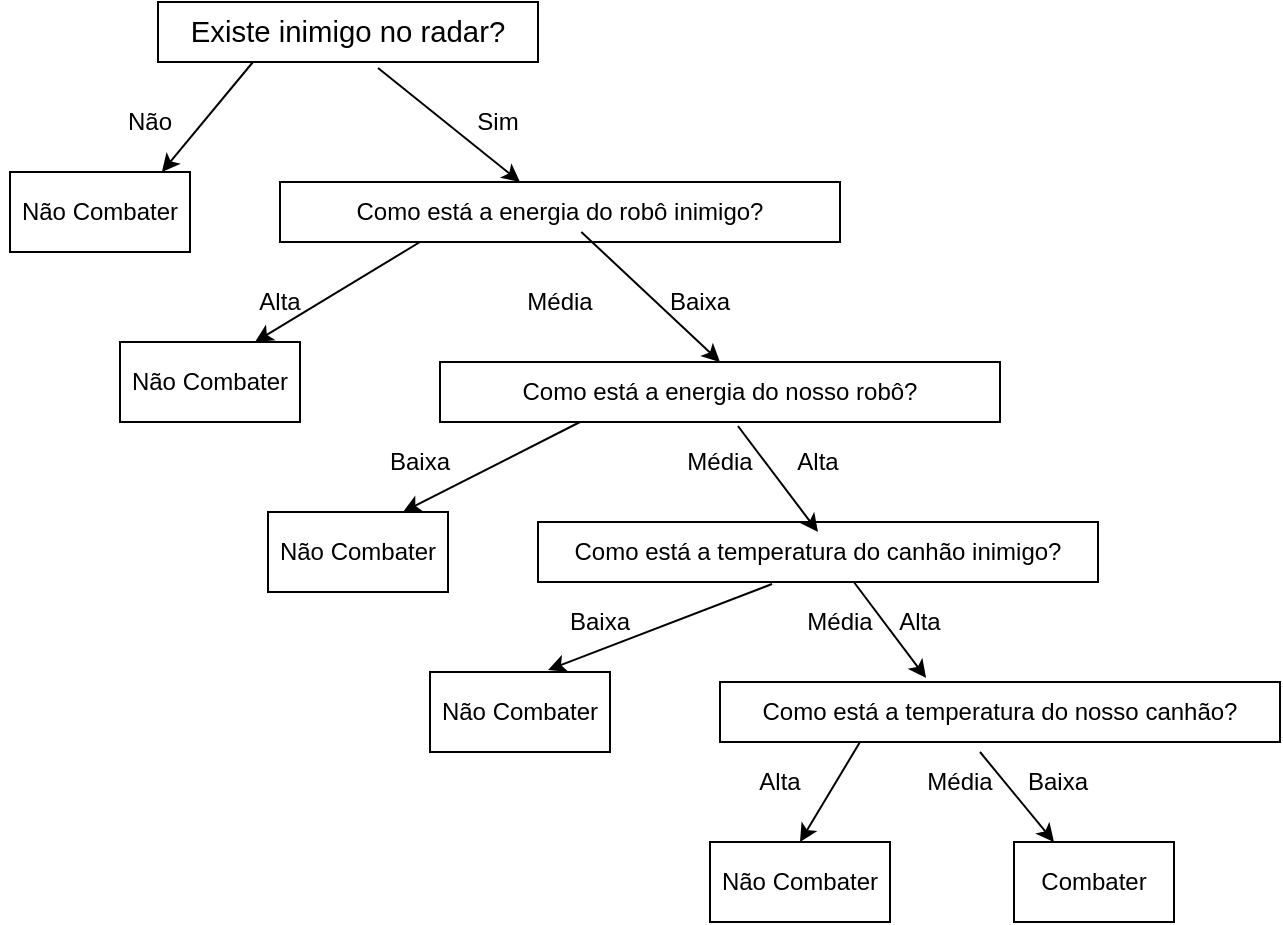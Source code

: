 <mxfile version="14.5.4" type="github">
  <diagram id="mCwZVaCGWaUWqRPjBXXf" name="Page-1">
    <mxGraphModel dx="1422" dy="794" grid="1" gridSize="10" guides="1" tooltips="1" connect="1" arrows="1" fold="1" page="1" pageScale="1" pageWidth="827" pageHeight="1169" math="0" shadow="0">
      <root>
        <mxCell id="0" />
        <mxCell id="1" parent="0" />
        <mxCell id="FnWAKbPr1p0uw-YaCC7x-1" value="" style="rounded=0;whiteSpace=wrap;html=1;" vertex="1" parent="1">
          <mxGeometry x="319" y="70" width="190" height="30" as="geometry" />
        </mxCell>
        <mxCell id="FnWAKbPr1p0uw-YaCC7x-2" value="&lt;span id=&quot;docs-internal-guid-5d5cb636-7fff-4d08-fb16-2bdbc3592ccd&quot;&gt;&lt;span style=&quot;font-size: 11pt ; font-family: &amp;#34;arial&amp;#34; ; background-color: transparent ; vertical-align: baseline&quot;&gt;Existe inimigo no radar?&lt;/span&gt;&lt;/span&gt;" style="text;html=1;strokeColor=none;fillColor=none;align=center;verticalAlign=middle;whiteSpace=wrap;rounded=0;" vertex="1" parent="1">
          <mxGeometry x="319" y="75" width="190" height="20" as="geometry" />
        </mxCell>
        <mxCell id="FnWAKbPr1p0uw-YaCC7x-6" value="" style="rounded=0;whiteSpace=wrap;html=1;" vertex="1" parent="1">
          <mxGeometry x="747" y="490" width="80" height="40" as="geometry" />
        </mxCell>
        <mxCell id="FnWAKbPr1p0uw-YaCC7x-7" value="Combater" style="text;html=1;strokeColor=none;fillColor=none;align=center;verticalAlign=middle;whiteSpace=wrap;rounded=0;" vertex="1" parent="1">
          <mxGeometry x="767" y="500" width="40" height="20" as="geometry" />
        </mxCell>
        <mxCell id="FnWAKbPr1p0uw-YaCC7x-9" value="" style="rounded=0;whiteSpace=wrap;html=1;" vertex="1" parent="1">
          <mxGeometry x="380" y="160" width="280" height="30" as="geometry" />
        </mxCell>
        <mxCell id="FnWAKbPr1p0uw-YaCC7x-12" value="Como está a energia do robô inimigo?" style="text;html=1;strokeColor=none;fillColor=none;align=center;verticalAlign=middle;whiteSpace=wrap;rounded=0;" vertex="1" parent="1">
          <mxGeometry x="380" y="165" width="280" height="20" as="geometry" />
        </mxCell>
        <mxCell id="FnWAKbPr1p0uw-YaCC7x-13" value="" style="rounded=0;whiteSpace=wrap;html=1;" vertex="1" parent="1">
          <mxGeometry x="245" y="155" width="90" height="40" as="geometry" />
        </mxCell>
        <mxCell id="FnWAKbPr1p0uw-YaCC7x-14" value="Não Combater" style="text;html=1;strokeColor=none;fillColor=none;align=center;verticalAlign=middle;whiteSpace=wrap;rounded=0;" vertex="1" parent="1">
          <mxGeometry x="240" y="165" width="100" height="20" as="geometry" />
        </mxCell>
        <mxCell id="FnWAKbPr1p0uw-YaCC7x-19" value="" style="endArrow=classic;html=1;exitX=0.25;exitY=1;exitDx=0;exitDy=0;entryX=0.844;entryY=0;entryDx=0;entryDy=0;entryPerimeter=0;" edge="1" parent="1" source="FnWAKbPr1p0uw-YaCC7x-1" target="FnWAKbPr1p0uw-YaCC7x-13">
          <mxGeometry width="50" height="50" relative="1" as="geometry">
            <mxPoint x="390" y="310" as="sourcePoint" />
            <mxPoint x="440" y="260" as="targetPoint" />
          </mxGeometry>
        </mxCell>
        <mxCell id="FnWAKbPr1p0uw-YaCC7x-20" value="" style="endArrow=classic;html=1;exitX=0.579;exitY=1.1;exitDx=0;exitDy=0;exitPerimeter=0;" edge="1" parent="1" source="FnWAKbPr1p0uw-YaCC7x-1">
          <mxGeometry width="50" height="50" relative="1" as="geometry">
            <mxPoint x="390" y="310" as="sourcePoint" />
            <mxPoint x="500" y="160" as="targetPoint" />
          </mxGeometry>
        </mxCell>
        <mxCell id="FnWAKbPr1p0uw-YaCC7x-21" value="Não" style="text;html=1;strokeColor=none;fillColor=none;align=center;verticalAlign=middle;whiteSpace=wrap;rounded=0;" vertex="1" parent="1">
          <mxGeometry x="295" y="120" width="40" height="20" as="geometry" />
        </mxCell>
        <mxCell id="FnWAKbPr1p0uw-YaCC7x-23" value="Sim" style="text;html=1;strokeColor=none;fillColor=none;align=center;verticalAlign=middle;whiteSpace=wrap;rounded=0;" vertex="1" parent="1">
          <mxGeometry x="469" y="120" width="40" height="20" as="geometry" />
        </mxCell>
        <mxCell id="FnWAKbPr1p0uw-YaCC7x-27" value="" style="rounded=0;whiteSpace=wrap;html=1;" vertex="1" parent="1">
          <mxGeometry x="460" y="250" width="280" height="30" as="geometry" />
        </mxCell>
        <mxCell id="FnWAKbPr1p0uw-YaCC7x-28" value="Como está a energia do nosso robô?" style="text;html=1;strokeColor=none;fillColor=none;align=center;verticalAlign=middle;whiteSpace=wrap;rounded=0;" vertex="1" parent="1">
          <mxGeometry x="460" y="255" width="280" height="20" as="geometry" />
        </mxCell>
        <mxCell id="FnWAKbPr1p0uw-YaCC7x-29" value="" style="endArrow=classic;html=1;entryX=0.5;entryY=0;entryDx=0;entryDy=0;" edge="1" parent="1" source="FnWAKbPr1p0uw-YaCC7x-12" target="FnWAKbPr1p0uw-YaCC7x-27">
          <mxGeometry width="50" height="50" relative="1" as="geometry">
            <mxPoint x="390" y="310" as="sourcePoint" />
            <mxPoint x="440" y="260" as="targetPoint" />
          </mxGeometry>
        </mxCell>
        <mxCell id="FnWAKbPr1p0uw-YaCC7x-30" value="Baixa" style="text;html=1;strokeColor=none;fillColor=none;align=center;verticalAlign=middle;whiteSpace=wrap;rounded=0;" vertex="1" parent="1">
          <mxGeometry x="570" y="210" width="40" height="20" as="geometry" />
        </mxCell>
        <mxCell id="FnWAKbPr1p0uw-YaCC7x-31" value="Média" style="text;html=1;strokeColor=none;fillColor=none;align=center;verticalAlign=middle;whiteSpace=wrap;rounded=0;" vertex="1" parent="1">
          <mxGeometry x="500" y="210" width="40" height="20" as="geometry" />
        </mxCell>
        <mxCell id="FnWAKbPr1p0uw-YaCC7x-32" value="" style="rounded=0;whiteSpace=wrap;html=1;" vertex="1" parent="1">
          <mxGeometry x="300" y="240" width="90" height="40" as="geometry" />
        </mxCell>
        <mxCell id="FnWAKbPr1p0uw-YaCC7x-33" value="Não Combater" style="text;html=1;strokeColor=none;fillColor=none;align=center;verticalAlign=middle;whiteSpace=wrap;rounded=0;" vertex="1" parent="1">
          <mxGeometry x="295" y="250" width="100" height="20" as="geometry" />
        </mxCell>
        <mxCell id="FnWAKbPr1p0uw-YaCC7x-34" value="" style="endArrow=classic;html=1;exitX=0.25;exitY=1;exitDx=0;exitDy=0;entryX=0.75;entryY=0;entryDx=0;entryDy=0;" edge="1" parent="1" source="FnWAKbPr1p0uw-YaCC7x-9" target="FnWAKbPr1p0uw-YaCC7x-32">
          <mxGeometry width="50" height="50" relative="1" as="geometry">
            <mxPoint x="390" y="310" as="sourcePoint" />
            <mxPoint x="440" y="260" as="targetPoint" />
          </mxGeometry>
        </mxCell>
        <mxCell id="FnWAKbPr1p0uw-YaCC7x-35" value="Alta" style="text;html=1;strokeColor=none;fillColor=none;align=center;verticalAlign=middle;whiteSpace=wrap;rounded=0;" vertex="1" parent="1">
          <mxGeometry x="360" y="210" width="40" height="20" as="geometry" />
        </mxCell>
        <mxCell id="FnWAKbPr1p0uw-YaCC7x-37" value="" style="rounded=0;whiteSpace=wrap;html=1;" vertex="1" parent="1">
          <mxGeometry x="509" y="330" width="280" height="30" as="geometry" />
        </mxCell>
        <mxCell id="FnWAKbPr1p0uw-YaCC7x-38" value="Como está a temperatura do canhão inimigo?" style="text;html=1;strokeColor=none;fillColor=none;align=center;verticalAlign=middle;whiteSpace=wrap;rounded=0;" vertex="1" parent="1">
          <mxGeometry x="509" y="335" width="280" height="20" as="geometry" />
        </mxCell>
        <mxCell id="FnWAKbPr1p0uw-YaCC7x-40" value="" style="endArrow=classic;html=1;exitX=0.532;exitY=1.067;exitDx=0;exitDy=0;exitPerimeter=0;entryX=0.5;entryY=0;entryDx=0;entryDy=0;" edge="1" parent="1" source="FnWAKbPr1p0uw-YaCC7x-27" target="FnWAKbPr1p0uw-YaCC7x-38">
          <mxGeometry width="50" height="50" relative="1" as="geometry">
            <mxPoint x="380" y="300" as="sourcePoint" />
            <mxPoint x="430" y="250" as="targetPoint" />
          </mxGeometry>
        </mxCell>
        <mxCell id="FnWAKbPr1p0uw-YaCC7x-41" value="Alta" style="text;html=1;strokeColor=none;fillColor=none;align=center;verticalAlign=middle;whiteSpace=wrap;rounded=0;" vertex="1" parent="1">
          <mxGeometry x="629" y="290" width="40" height="20" as="geometry" />
        </mxCell>
        <mxCell id="FnWAKbPr1p0uw-YaCC7x-42" value="Média" style="text;html=1;strokeColor=none;fillColor=none;align=center;verticalAlign=middle;whiteSpace=wrap;rounded=0;" vertex="1" parent="1">
          <mxGeometry x="580" y="290" width="40" height="20" as="geometry" />
        </mxCell>
        <mxCell id="FnWAKbPr1p0uw-YaCC7x-44" value="" style="rounded=0;whiteSpace=wrap;html=1;" vertex="1" parent="1">
          <mxGeometry x="374" y="325" width="90" height="40" as="geometry" />
        </mxCell>
        <mxCell id="FnWAKbPr1p0uw-YaCC7x-45" value="Não Combater" style="text;html=1;strokeColor=none;fillColor=none;align=center;verticalAlign=middle;whiteSpace=wrap;rounded=0;" vertex="1" parent="1">
          <mxGeometry x="369" y="335" width="100" height="20" as="geometry" />
        </mxCell>
        <mxCell id="FnWAKbPr1p0uw-YaCC7x-47" value="" style="endArrow=classic;html=1;exitX=0.25;exitY=1;exitDx=0;exitDy=0;entryX=0.75;entryY=0;entryDx=0;entryDy=0;" edge="1" parent="1" source="FnWAKbPr1p0uw-YaCC7x-27" target="FnWAKbPr1p0uw-YaCC7x-44">
          <mxGeometry width="50" height="50" relative="1" as="geometry">
            <mxPoint x="380" y="300" as="sourcePoint" />
            <mxPoint x="430" y="250" as="targetPoint" />
          </mxGeometry>
        </mxCell>
        <mxCell id="FnWAKbPr1p0uw-YaCC7x-48" value="Baixa" style="text;html=1;strokeColor=none;fillColor=none;align=center;verticalAlign=middle;whiteSpace=wrap;rounded=0;" vertex="1" parent="1">
          <mxGeometry x="430" y="290" width="40" height="20" as="geometry" />
        </mxCell>
        <mxCell id="FnWAKbPr1p0uw-YaCC7x-50" value="" style="rounded=0;whiteSpace=wrap;html=1;" vertex="1" parent="1">
          <mxGeometry x="600" y="410" width="280" height="30" as="geometry" />
        </mxCell>
        <mxCell id="FnWAKbPr1p0uw-YaCC7x-51" value="Como está a temperatura do nosso canhão?" style="text;html=1;strokeColor=none;fillColor=none;align=center;verticalAlign=middle;whiteSpace=wrap;rounded=0;" vertex="1" parent="1">
          <mxGeometry x="600" y="415" width="280" height="20" as="geometry" />
        </mxCell>
        <mxCell id="FnWAKbPr1p0uw-YaCC7x-52" value="" style="endArrow=classic;html=1;exitX=0.564;exitY=1.25;exitDx=0;exitDy=0;exitPerimeter=0;entryX=0.368;entryY=-0.067;entryDx=0;entryDy=0;entryPerimeter=0;" edge="1" parent="1" source="FnWAKbPr1p0uw-YaCC7x-38" target="FnWAKbPr1p0uw-YaCC7x-50">
          <mxGeometry width="50" height="50" relative="1" as="geometry">
            <mxPoint x="380" y="300" as="sourcePoint" />
            <mxPoint x="700" y="398" as="targetPoint" />
          </mxGeometry>
        </mxCell>
        <mxCell id="FnWAKbPr1p0uw-YaCC7x-53" value="Média" style="text;html=1;strokeColor=none;fillColor=none;align=center;verticalAlign=middle;whiteSpace=wrap;rounded=0;" vertex="1" parent="1">
          <mxGeometry x="640" y="370" width="40" height="20" as="geometry" />
        </mxCell>
        <mxCell id="FnWAKbPr1p0uw-YaCC7x-54" value="Alta" style="text;html=1;strokeColor=none;fillColor=none;align=center;verticalAlign=middle;whiteSpace=wrap;rounded=0;" vertex="1" parent="1">
          <mxGeometry x="680" y="370" width="40" height="20" as="geometry" />
        </mxCell>
        <mxCell id="FnWAKbPr1p0uw-YaCC7x-55" value="" style="rounded=0;whiteSpace=wrap;html=1;" vertex="1" parent="1">
          <mxGeometry x="455" y="405" width="90" height="40" as="geometry" />
        </mxCell>
        <mxCell id="FnWAKbPr1p0uw-YaCC7x-56" value="Não Combater" style="text;html=1;strokeColor=none;fillColor=none;align=center;verticalAlign=middle;whiteSpace=wrap;rounded=0;" vertex="1" parent="1">
          <mxGeometry x="450" y="415" width="100" height="20" as="geometry" />
        </mxCell>
        <mxCell id="FnWAKbPr1p0uw-YaCC7x-57" value="" style="endArrow=classic;html=1;exitX=0.418;exitY=1.033;exitDx=0;exitDy=0;exitPerimeter=0;entryX=0.656;entryY=-0.025;entryDx=0;entryDy=0;entryPerimeter=0;" edge="1" parent="1" source="FnWAKbPr1p0uw-YaCC7x-37" target="FnWAKbPr1p0uw-YaCC7x-55">
          <mxGeometry width="50" height="50" relative="1" as="geometry">
            <mxPoint x="380" y="300" as="sourcePoint" />
            <mxPoint x="430" y="250" as="targetPoint" />
          </mxGeometry>
        </mxCell>
        <mxCell id="FnWAKbPr1p0uw-YaCC7x-58" value="Baixa" style="text;html=1;strokeColor=none;fillColor=none;align=center;verticalAlign=middle;whiteSpace=wrap;rounded=0;" vertex="1" parent="1">
          <mxGeometry x="520" y="370" width="40" height="20" as="geometry" />
        </mxCell>
        <mxCell id="FnWAKbPr1p0uw-YaCC7x-59" value="" style="rounded=0;whiteSpace=wrap;html=1;" vertex="1" parent="1">
          <mxGeometry x="595" y="490" width="90" height="40" as="geometry" />
        </mxCell>
        <mxCell id="FnWAKbPr1p0uw-YaCC7x-60" value="Não Combater" style="text;html=1;strokeColor=none;fillColor=none;align=center;verticalAlign=middle;whiteSpace=wrap;rounded=0;" vertex="1" parent="1">
          <mxGeometry x="590" y="500" width="100" height="20" as="geometry" />
        </mxCell>
        <mxCell id="FnWAKbPr1p0uw-YaCC7x-62" value="" style="endArrow=classic;html=1;entryX=0.25;entryY=0;entryDx=0;entryDy=0;" edge="1" parent="1" target="FnWAKbPr1p0uw-YaCC7x-6">
          <mxGeometry width="50" height="50" relative="1" as="geometry">
            <mxPoint x="730" y="445" as="sourcePoint" />
            <mxPoint x="430" y="250" as="targetPoint" />
          </mxGeometry>
        </mxCell>
        <mxCell id="FnWAKbPr1p0uw-YaCC7x-63" value="" style="endArrow=classic;html=1;exitX=0.25;exitY=1;exitDx=0;exitDy=0;entryX=0.5;entryY=0;entryDx=0;entryDy=0;entryPerimeter=0;" edge="1" parent="1" source="FnWAKbPr1p0uw-YaCC7x-50" target="FnWAKbPr1p0uw-YaCC7x-59">
          <mxGeometry width="50" height="50" relative="1" as="geometry">
            <mxPoint x="380" y="300" as="sourcePoint" />
            <mxPoint x="640" y="480" as="targetPoint" />
          </mxGeometry>
        </mxCell>
        <mxCell id="FnWAKbPr1p0uw-YaCC7x-64" value="Baixa" style="text;html=1;strokeColor=none;fillColor=none;align=center;verticalAlign=middle;whiteSpace=wrap;rounded=0;" vertex="1" parent="1">
          <mxGeometry x="749" y="450" width="40" height="20" as="geometry" />
        </mxCell>
        <mxCell id="FnWAKbPr1p0uw-YaCC7x-65" value="Média" style="text;html=1;strokeColor=none;fillColor=none;align=center;verticalAlign=middle;whiteSpace=wrap;rounded=0;" vertex="1" parent="1">
          <mxGeometry x="700" y="450" width="40" height="20" as="geometry" />
        </mxCell>
        <mxCell id="FnWAKbPr1p0uw-YaCC7x-66" value="Alta" style="text;html=1;strokeColor=none;fillColor=none;align=center;verticalAlign=middle;whiteSpace=wrap;rounded=0;" vertex="1" parent="1">
          <mxGeometry x="610" y="450" width="40" height="20" as="geometry" />
        </mxCell>
      </root>
    </mxGraphModel>
  </diagram>
</mxfile>
